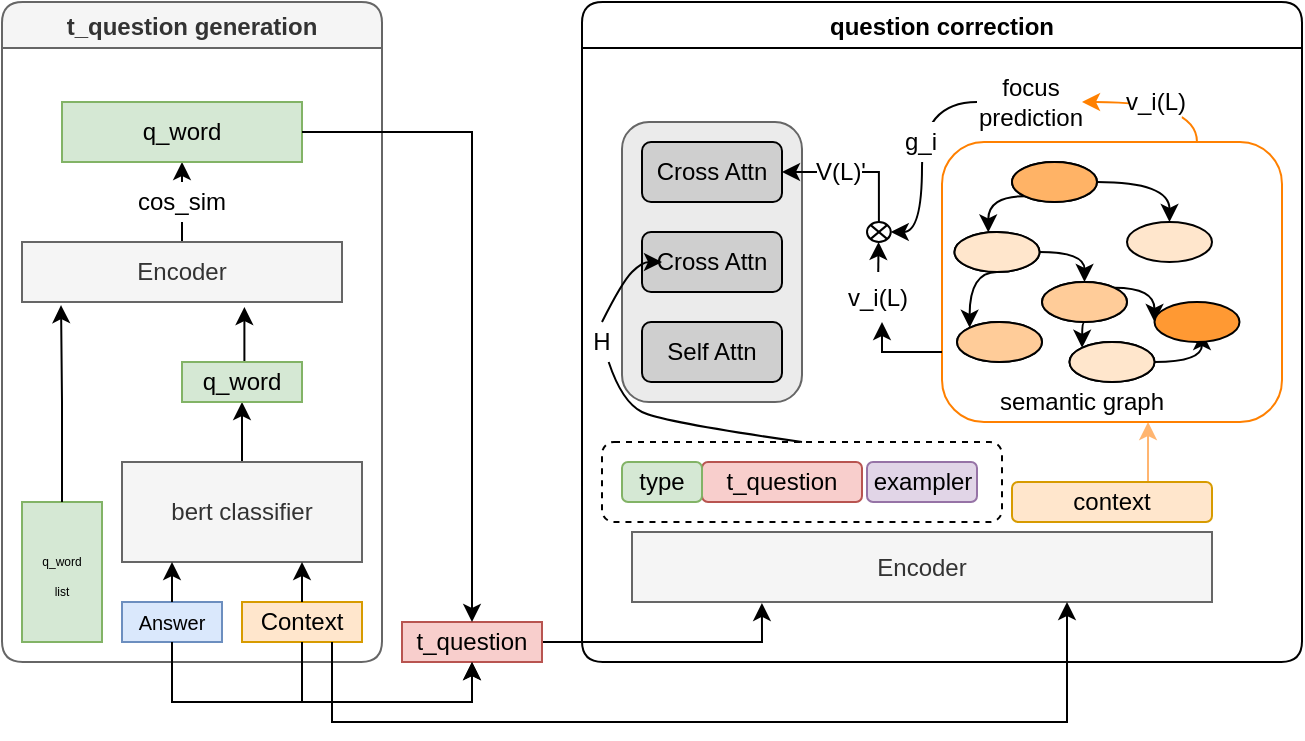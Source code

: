 <mxfile version="15.0.3" type="github">
  <diagram id="S8AlOiojRNY4c0uM1orp" name="Page-1">
    <mxGraphModel dx="785" dy="485" grid="1" gridSize="10" guides="1" tooltips="1" connect="1" arrows="1" fold="1" page="1" pageScale="1" pageWidth="827" pageHeight="1169" math="0" shadow="0">
      <root>
        <mxCell id="0" />
        <mxCell id="1" parent="0" />
        <mxCell id="9eYaoPTUDX6HVux03ysD-3" value="t_question generation" style="swimlane;fillColor=#f5f5f5;strokeColor=#666666;fontColor=#333333;rounded=1;" vertex="1" parent="1">
          <mxGeometry x="20" y="40" width="190" height="330" as="geometry">
            <mxRectangle x="20" y="40" width="160" height="23" as="alternateBounds" />
          </mxGeometry>
        </mxCell>
        <mxCell id="9eYaoPTUDX6HVux03ysD-5" value="Context" style="rounded=0;whiteSpace=wrap;html=1;fillColor=#ffe6cc;strokeColor=#d79b00;" vertex="1" parent="9eYaoPTUDX6HVux03ysD-3">
          <mxGeometry x="120" y="300" width="60" height="20" as="geometry" />
        </mxCell>
        <mxCell id="9eYaoPTUDX6HVux03ysD-8" value="&lt;font style=&quot;font-size: 10px&quot;&gt;Answer&lt;/font&gt;" style="rounded=0;whiteSpace=wrap;html=1;fillColor=#dae8fc;strokeColor=#6c8ebf;" vertex="1" parent="9eYaoPTUDX6HVux03ysD-3">
          <mxGeometry x="60" y="300" width="50" height="20" as="geometry" />
        </mxCell>
        <mxCell id="9eYaoPTUDX6HVux03ysD-38" style="edgeStyle=orthogonalEdgeStyle;rounded=0;orthogonalLoop=1;jettySize=auto;html=1;exitX=0.5;exitY=0;exitDx=0;exitDy=0;entryX=0.5;entryY=1;entryDx=0;entryDy=0;" edge="1" parent="9eYaoPTUDX6HVux03ysD-3" source="9eYaoPTUDX6HVux03ysD-9" target="9eYaoPTUDX6HVux03ysD-15">
          <mxGeometry relative="1" as="geometry" />
        </mxCell>
        <mxCell id="9eYaoPTUDX6HVux03ysD-9" value="bert classifier" style="rounded=0;whiteSpace=wrap;html=1;fillColor=#f5f5f5;strokeColor=#666666;fontColor=#333333;" vertex="1" parent="9eYaoPTUDX6HVux03ysD-3">
          <mxGeometry x="60" y="230" width="120" height="50" as="geometry" />
        </mxCell>
        <mxCell id="9eYaoPTUDX6HVux03ysD-10" value="&lt;font style=&quot;font-size: 6px&quot;&gt;q_word&lt;br style=&quot;font-size: 6px&quot;&gt;list&lt;/font&gt;" style="rounded=0;whiteSpace=wrap;html=1;fillColor=#d5e8d4;strokeColor=#82b366;" vertex="1" parent="9eYaoPTUDX6HVux03ysD-3">
          <mxGeometry x="10" y="250" width="40" height="70" as="geometry" />
        </mxCell>
        <mxCell id="9eYaoPTUDX6HVux03ysD-12" value="" style="endArrow=classic;html=1;exitX=0.5;exitY=0;exitDx=0;exitDy=0;entryX=0.75;entryY=1;entryDx=0;entryDy=0;" edge="1" parent="9eYaoPTUDX6HVux03ysD-3" source="9eYaoPTUDX6HVux03ysD-5" target="9eYaoPTUDX6HVux03ysD-9">
          <mxGeometry width="50" height="50" relative="1" as="geometry">
            <mxPoint x="170" y="270" as="sourcePoint" />
            <mxPoint x="220" y="220" as="targetPoint" />
          </mxGeometry>
        </mxCell>
        <mxCell id="9eYaoPTUDX6HVux03ysD-20" style="edgeStyle=orthogonalEdgeStyle;rounded=0;orthogonalLoop=1;jettySize=auto;html=1;exitX=0.5;exitY=0;exitDx=0;exitDy=0;entryX=0.695;entryY=1.084;entryDx=0;entryDy=0;entryPerimeter=0;" edge="1" parent="9eYaoPTUDX6HVux03ysD-3" source="9eYaoPTUDX6HVux03ysD-15" target="9eYaoPTUDX6HVux03ysD-17">
          <mxGeometry relative="1" as="geometry" />
        </mxCell>
        <mxCell id="9eYaoPTUDX6HVux03ysD-15" value="q_word" style="whiteSpace=wrap;html=1;rounded=0;strokeColor=#82b366;fillColor=#d5e8d4;" vertex="1" parent="9eYaoPTUDX6HVux03ysD-3">
          <mxGeometry x="90" y="180" width="60" height="20" as="geometry" />
        </mxCell>
        <mxCell id="9eYaoPTUDX6HVux03ysD-22" value="" style="edgeStyle=orthogonalEdgeStyle;rounded=0;orthogonalLoop=1;jettySize=auto;html=1;" edge="1" parent="9eYaoPTUDX6HVux03ysD-3" source="9eYaoPTUDX6HVux03ysD-17" target="9eYaoPTUDX6HVux03ysD-21">
          <mxGeometry relative="1" as="geometry" />
        </mxCell>
        <mxCell id="9eYaoPTUDX6HVux03ysD-17" value="Encoder" style="rounded=0;whiteSpace=wrap;html=1;fillColor=#f5f5f5;strokeColor=#666666;fontColor=#333333;" vertex="1" parent="9eYaoPTUDX6HVux03ysD-3">
          <mxGeometry x="10" y="120" width="160" height="30" as="geometry" />
        </mxCell>
        <mxCell id="9eYaoPTUDX6HVux03ysD-18" style="edgeStyle=orthogonalEdgeStyle;rounded=0;orthogonalLoop=1;jettySize=auto;html=1;entryX=0.122;entryY=1.052;entryDx=0;entryDy=0;entryPerimeter=0;" edge="1" parent="9eYaoPTUDX6HVux03ysD-3" source="9eYaoPTUDX6HVux03ysD-10" target="9eYaoPTUDX6HVux03ysD-17">
          <mxGeometry relative="1" as="geometry">
            <mxPoint x="30" y="230" as="targetPoint" />
          </mxGeometry>
        </mxCell>
        <mxCell id="9eYaoPTUDX6HVux03ysD-21" value="q_word" style="whiteSpace=wrap;html=1;rounded=0;fillColor=#d5e8d4;strokeColor=#82b366;" vertex="1" parent="9eYaoPTUDX6HVux03ysD-3">
          <mxGeometry x="30" y="50" width="120" height="30" as="geometry" />
        </mxCell>
        <mxCell id="9eYaoPTUDX6HVux03ysD-24" value="cos_sim" style="text;html=1;strokeColor=none;align=center;verticalAlign=middle;whiteSpace=wrap;rounded=0;fillColor=#ffffff;" vertex="1" parent="9eYaoPTUDX6HVux03ysD-3">
          <mxGeometry x="70" y="90" width="40" height="20" as="geometry" />
        </mxCell>
        <mxCell id="9eYaoPTUDX6HVux03ysD-4" value="question correction" style="swimlane;rounded=1;" vertex="1" parent="1">
          <mxGeometry x="310" y="40" width="360" height="330" as="geometry" />
        </mxCell>
        <mxCell id="9eYaoPTUDX6HVux03ysD-35" value="Encoder" style="rounded=0;whiteSpace=wrap;html=1;fillColor=#f5f5f5;strokeColor=#666666;fontColor=#333333;" vertex="1" parent="9eYaoPTUDX6HVux03ysD-4">
          <mxGeometry x="25" y="265" width="290" height="35" as="geometry" />
        </mxCell>
        <mxCell id="9eYaoPTUDX6HVux03ysD-43" value="t_question" style="rounded=1;whiteSpace=wrap;html=1;fillColor=#f8cecc;strokeColor=#b85450;" vertex="1" parent="9eYaoPTUDX6HVux03ysD-4">
          <mxGeometry x="60" y="230" width="80" height="20" as="geometry" />
        </mxCell>
        <mxCell id="9eYaoPTUDX6HVux03ysD-61" style="edgeStyle=orthogonalEdgeStyle;rounded=0;orthogonalLoop=1;jettySize=auto;html=1;exitX=0.5;exitY=0;exitDx=0;exitDy=0;entryX=0.606;entryY=1;entryDx=0;entryDy=0;entryPerimeter=0;strokeColor=#FFB570;" edge="1" parent="9eYaoPTUDX6HVux03ysD-4" source="9eYaoPTUDX6HVux03ysD-44" target="9eYaoPTUDX6HVux03ysD-59">
          <mxGeometry relative="1" as="geometry" />
        </mxCell>
        <mxCell id="9eYaoPTUDX6HVux03ysD-44" value="context" style="rounded=1;whiteSpace=wrap;html=1;fillColor=#ffe6cc;strokeColor=#d79b00;" vertex="1" parent="9eYaoPTUDX6HVux03ysD-4">
          <mxGeometry x="215" y="240" width="100" height="20" as="geometry" />
        </mxCell>
        <mxCell id="9eYaoPTUDX6HVux03ysD-46" value="exampler" style="rounded=1;whiteSpace=wrap;html=1;fillColor=#e1d5e7;strokeColor=#9673a6;" vertex="1" parent="9eYaoPTUDX6HVux03ysD-4">
          <mxGeometry x="142.5" y="230" width="55" height="20" as="geometry" />
        </mxCell>
        <mxCell id="9eYaoPTUDX6HVux03ysD-47" value="" style="rounded=1;whiteSpace=wrap;html=1;fillColor=none;dashed=1;" vertex="1" parent="9eYaoPTUDX6HVux03ysD-4">
          <mxGeometry x="10" y="220" width="200" height="40" as="geometry" />
        </mxCell>
        <mxCell id="9eYaoPTUDX6HVux03ysD-45" value="type" style="rounded=1;whiteSpace=wrap;html=1;fillColor=#d5e8d4;strokeColor=#82b366;" vertex="1" parent="9eYaoPTUDX6HVux03ysD-4">
          <mxGeometry x="20" y="230" width="40" height="20" as="geometry" />
        </mxCell>
        <mxCell id="9eYaoPTUDX6HVux03ysD-49" value="" style="rounded=1;whiteSpace=wrap;html=1;strokeColor=#666666;fontColor=#333333;fillColor=#EBEBEB;" vertex="1" parent="9eYaoPTUDX6HVux03ysD-4">
          <mxGeometry x="20" y="60" width="90" height="140" as="geometry" />
        </mxCell>
        <mxCell id="9eYaoPTUDX6HVux03ysD-50" value="Self Attn" style="rounded=1;whiteSpace=wrap;html=1;fillColor=#CFCFCF;" vertex="1" parent="9eYaoPTUDX6HVux03ysD-4">
          <mxGeometry x="30" y="160" width="70" height="30" as="geometry" />
        </mxCell>
        <mxCell id="9eYaoPTUDX6HVux03ysD-52" value="Cross Attn" style="rounded=1;whiteSpace=wrap;html=1;fillColor=#CFCFCF;" vertex="1" parent="9eYaoPTUDX6HVux03ysD-4">
          <mxGeometry x="30" y="115" width="70" height="30" as="geometry" />
        </mxCell>
        <mxCell id="9eYaoPTUDX6HVux03ysD-51" value="Cross Attn" style="rounded=1;whiteSpace=wrap;html=1;fillColor=#CFCFCF;" vertex="1" parent="9eYaoPTUDX6HVux03ysD-4">
          <mxGeometry x="30" y="70" width="70" height="30" as="geometry" />
        </mxCell>
        <mxCell id="9eYaoPTUDX6HVux03ysD-57" value="H" style="rounded=1;whiteSpace=wrap;html=1;strokeColor=none;fillColor=none;" vertex="1" parent="9eYaoPTUDX6HVux03ysD-4">
          <mxGeometry x="-5" y="160" width="30" height="20" as="geometry" />
        </mxCell>
        <mxCell id="9eYaoPTUDX6HVux03ysD-58" value="" style="curved=1;endArrow=none;html=1;exitX=0.5;exitY=0;exitDx=0;exitDy=0;" edge="1" parent="9eYaoPTUDX6HVux03ysD-4" source="9eYaoPTUDX6HVux03ysD-47" target="9eYaoPTUDX6HVux03ysD-57">
          <mxGeometry width="50" height="50" relative="1" as="geometry">
            <mxPoint x="110" y="220" as="sourcePoint" />
            <mxPoint x="70" y="130" as="targetPoint" />
            <Array as="points">
              <mxPoint x="40" y="210" />
              <mxPoint x="20" y="200" />
            </Array>
          </mxGeometry>
        </mxCell>
        <mxCell id="9eYaoPTUDX6HVux03ysD-59" value="" style="rounded=1;whiteSpace=wrap;html=1;fillColor=none;strokeColor=#FF8000;" vertex="1" parent="9eYaoPTUDX6HVux03ysD-4">
          <mxGeometry x="180" y="70" width="170" height="140" as="geometry" />
        </mxCell>
        <mxCell id="9eYaoPTUDX6HVux03ysD-110" style="edgeStyle=orthogonalEdgeStyle;curved=1;orthogonalLoop=1;jettySize=auto;html=1;exitX=0;exitY=1;exitDx=0;exitDy=0;entryX=0.397;entryY=0.01;entryDx=0;entryDy=0;entryPerimeter=0;" edge="1" parent="9eYaoPTUDX6HVux03ysD-4" source="9eYaoPTUDX6HVux03ysD-63" target="9eYaoPTUDX6HVux03ysD-96">
          <mxGeometry relative="1" as="geometry" />
        </mxCell>
        <mxCell id="9eYaoPTUDX6HVux03ysD-63" value="" style="ellipse;whiteSpace=wrap;html=1;rounded=1;fillColor=#FFB366;" vertex="1" parent="9eYaoPTUDX6HVux03ysD-4">
          <mxGeometry x="215" y="80" width="42.5" height="20" as="geometry" />
        </mxCell>
        <mxCell id="9eYaoPTUDX6HVux03ysD-98" value="" style="ellipse;whiteSpace=wrap;html=1;rounded=1;fillColor=#FFCC99;" vertex="1" parent="9eYaoPTUDX6HVux03ysD-4">
          <mxGeometry x="187.5" y="160" width="42.5" height="20" as="geometry" />
        </mxCell>
        <mxCell id="9eYaoPTUDX6HVux03ysD-113" style="edgeStyle=orthogonalEdgeStyle;curved=1;orthogonalLoop=1;jettySize=auto;html=1;exitX=0.5;exitY=1;exitDx=0;exitDy=0;entryX=0;entryY=0;entryDx=0;entryDy=0;" edge="1" parent="9eYaoPTUDX6HVux03ysD-4" source="9eYaoPTUDX6HVux03ysD-99" target="9eYaoPTUDX6HVux03ysD-100">
          <mxGeometry relative="1" as="geometry" />
        </mxCell>
        <mxCell id="9eYaoPTUDX6HVux03ysD-116" style="edgeStyle=orthogonalEdgeStyle;curved=1;orthogonalLoop=1;jettySize=auto;html=1;exitX=1;exitY=0;exitDx=0;exitDy=0;entryX=0;entryY=0.5;entryDx=0;entryDy=0;" edge="1" parent="9eYaoPTUDX6HVux03ysD-4" source="9eYaoPTUDX6HVux03ysD-99" target="9eYaoPTUDX6HVux03ysD-111">
          <mxGeometry relative="1" as="geometry" />
        </mxCell>
        <mxCell id="9eYaoPTUDX6HVux03ysD-99" value="" style="ellipse;whiteSpace=wrap;html=1;rounded=1;fillColor=#FFCC99;" vertex="1" parent="9eYaoPTUDX6HVux03ysD-4">
          <mxGeometry x="230" y="140" width="42.5" height="20" as="geometry" />
        </mxCell>
        <mxCell id="9eYaoPTUDX6HVux03ysD-112" style="edgeStyle=orthogonalEdgeStyle;curved=1;orthogonalLoop=1;jettySize=auto;html=1;exitX=1;exitY=0.5;exitDx=0;exitDy=0;entryX=0.559;entryY=0.75;entryDx=0;entryDy=0;entryPerimeter=0;" edge="1" parent="9eYaoPTUDX6HVux03ysD-4" source="9eYaoPTUDX6HVux03ysD-100" target="9eYaoPTUDX6HVux03ysD-111">
          <mxGeometry relative="1" as="geometry" />
        </mxCell>
        <mxCell id="9eYaoPTUDX6HVux03ysD-100" value="" style="ellipse;whiteSpace=wrap;html=1;rounded=1;fillColor=#ffe6cc;" vertex="1" parent="9eYaoPTUDX6HVux03ysD-4">
          <mxGeometry x="243.75" y="170" width="42.5" height="20" as="geometry" />
        </mxCell>
        <mxCell id="9eYaoPTUDX6HVux03ysD-107" style="edgeStyle=orthogonalEdgeStyle;curved=1;orthogonalLoop=1;jettySize=auto;html=1;exitX=0.5;exitY=1;exitDx=0;exitDy=0;entryX=0;entryY=0;entryDx=0;entryDy=0;" edge="1" parent="9eYaoPTUDX6HVux03ysD-4" source="9eYaoPTUDX6HVux03ysD-96" target="9eYaoPTUDX6HVux03ysD-98">
          <mxGeometry relative="1" as="geometry" />
        </mxCell>
        <mxCell id="9eYaoPTUDX6HVux03ysD-108" style="edgeStyle=orthogonalEdgeStyle;curved=1;orthogonalLoop=1;jettySize=auto;html=1;exitX=1;exitY=0.5;exitDx=0;exitDy=0;entryX=0.5;entryY=0;entryDx=0;entryDy=0;" edge="1" parent="9eYaoPTUDX6HVux03ysD-4" source="9eYaoPTUDX6HVux03ysD-96" target="9eYaoPTUDX6HVux03ysD-99">
          <mxGeometry relative="1" as="geometry" />
        </mxCell>
        <mxCell id="9eYaoPTUDX6HVux03ysD-96" value="" style="ellipse;whiteSpace=wrap;html=1;rounded=1;fillColor=#ffe6cc;" vertex="1" parent="9eYaoPTUDX6HVux03ysD-4">
          <mxGeometry x="186.25" y="115" width="42.5" height="20" as="geometry" />
        </mxCell>
        <mxCell id="9eYaoPTUDX6HVux03ysD-102" value="semantic graph" style="text;html=1;strokeColor=none;fillColor=none;align=center;verticalAlign=middle;whiteSpace=wrap;rounded=0;" vertex="1" parent="9eYaoPTUDX6HVux03ysD-4">
          <mxGeometry x="190" y="190" width="120" height="20" as="geometry" />
        </mxCell>
        <mxCell id="9eYaoPTUDX6HVux03ysD-111" value="" style="ellipse;whiteSpace=wrap;html=1;rounded=1;fillColor=#FF9933;" vertex="1" parent="9eYaoPTUDX6HVux03ysD-4">
          <mxGeometry x="286.25" y="150" width="42.5" height="20" as="geometry" />
        </mxCell>
        <mxCell id="9eYaoPTUDX6HVux03ysD-120" value="v_i(L)" style="rounded=1;whiteSpace=wrap;html=1;strokeColor=none;" vertex="1" parent="9eYaoPTUDX6HVux03ysD-4">
          <mxGeometry x="130" y="135" width="36.25" height="25" as="geometry" />
        </mxCell>
        <mxCell id="9eYaoPTUDX6HVux03ysD-123" style="edgeStyle=orthogonalEdgeStyle;rounded=0;orthogonalLoop=1;jettySize=auto;html=1;entryX=1;entryY=0.5;entryDx=0;entryDy=0;strokeColor=#000000;" edge="1" parent="9eYaoPTUDX6HVux03ysD-4" source="9eYaoPTUDX6HVux03ysD-122" target="9eYaoPTUDX6HVux03ysD-51">
          <mxGeometry relative="1" as="geometry">
            <Array as="points">
              <mxPoint x="148" y="85" />
            </Array>
          </mxGeometry>
        </mxCell>
        <mxCell id="9eYaoPTUDX6HVux03ysD-122" value="" style="verticalLabelPosition=bottom;verticalAlign=top;html=1;shape=mxgraph.flowchart.or;rounded=1;" vertex="1" parent="9eYaoPTUDX6HVux03ysD-4">
          <mxGeometry x="142.5" y="110" width="11.88" height="10" as="geometry" />
        </mxCell>
        <mxCell id="9eYaoPTUDX6HVux03ysD-127" style="edgeStyle=orthogonalEdgeStyle;orthogonalLoop=1;jettySize=auto;html=1;exitX=0;exitY=0.5;exitDx=0;exitDy=0;entryX=1;entryY=0.5;entryDx=0;entryDy=0;entryPerimeter=0;strokeColor=#000000;curved=1;" edge="1" parent="9eYaoPTUDX6HVux03ysD-4" source="9eYaoPTUDX6HVux03ysD-125" target="9eYaoPTUDX6HVux03ysD-122">
          <mxGeometry relative="1" as="geometry">
            <Array as="points">
              <mxPoint x="170" y="50" />
              <mxPoint x="170" y="115" />
            </Array>
          </mxGeometry>
        </mxCell>
        <mxCell id="9eYaoPTUDX6HVux03ysD-125" value="focus prediction" style="rounded=1;whiteSpace=wrap;html=1;strokeColor=none;" vertex="1" parent="9eYaoPTUDX6HVux03ysD-4">
          <mxGeometry x="197.5" y="40" width="52.5" height="20" as="geometry" />
        </mxCell>
        <mxCell id="9eYaoPTUDX6HVux03ysD-128" value="g_i" style="rounded=1;whiteSpace=wrap;html=1;strokeColor=none;" vertex="1" parent="9eYaoPTUDX6HVux03ysD-4">
          <mxGeometry x="159.25" y="60" width="20.75" height="20" as="geometry" />
        </mxCell>
        <mxCell id="9eYaoPTUDX6HVux03ysD-140" style="edgeStyle=orthogonalEdgeStyle;curved=1;orthogonalLoop=1;jettySize=auto;html=1;exitX=0.75;exitY=0;exitDx=0;exitDy=0;entryX=1;entryY=0.5;entryDx=0;entryDy=0;strokeColor=#FF8000;" edge="1" parent="9eYaoPTUDX6HVux03ysD-4" source="9eYaoPTUDX6HVux03ysD-59" target="9eYaoPTUDX6HVux03ysD-125">
          <mxGeometry relative="1" as="geometry">
            <mxPoint x="270" y="50.0" as="targetPoint" />
            <Array as="points">
              <mxPoint x="308" y="50" />
            </Array>
          </mxGeometry>
        </mxCell>
        <mxCell id="9eYaoPTUDX6HVux03ysD-138" value="v_i(L)" style="rounded=1;whiteSpace=wrap;html=1;strokeColor=none;" vertex="1" parent="9eYaoPTUDX6HVux03ysD-4">
          <mxGeometry x="273.75" y="40" width="26.25" height="20" as="geometry" />
        </mxCell>
        <mxCell id="9eYaoPTUDX6HVux03ysD-144" value="V(L)&#39;" style="rounded=0;whiteSpace=wrap;html=1;fillColor=#ffffff;strokeColor=none;" vertex="1" parent="9eYaoPTUDX6HVux03ysD-4">
          <mxGeometry x="117.5" y="75" width="22.5" height="20" as="geometry" />
        </mxCell>
        <mxCell id="9eYaoPTUDX6HVux03ysD-146" value="" style="ellipse;whiteSpace=wrap;html=1;rounded=1;fillColor=#FFB366;" vertex="1" parent="9eYaoPTUDX6HVux03ysD-4">
          <mxGeometry x="215" y="80" width="42.5" height="20" as="geometry" />
        </mxCell>
        <mxCell id="9eYaoPTUDX6HVux03ysD-147" value="" style="ellipse;whiteSpace=wrap;html=1;rounded=1;fillColor=#ffe6cc;" vertex="1" parent="9eYaoPTUDX6HVux03ysD-4">
          <mxGeometry x="186.25" y="115" width="42.5" height="20" as="geometry" />
        </mxCell>
        <mxCell id="9eYaoPTUDX6HVux03ysD-148" value="" style="ellipse;whiteSpace=wrap;html=1;rounded=1;fillColor=#FFCC99;" vertex="1" parent="9eYaoPTUDX6HVux03ysD-4">
          <mxGeometry x="187.5" y="160" width="42.5" height="20" as="geometry" />
        </mxCell>
        <mxCell id="9eYaoPTUDX6HVux03ysD-149" value="" style="ellipse;whiteSpace=wrap;html=1;rounded=1;fillColor=#FFCC99;" vertex="1" parent="9eYaoPTUDX6HVux03ysD-4">
          <mxGeometry x="230" y="140" width="42.5" height="20" as="geometry" />
        </mxCell>
        <mxCell id="9eYaoPTUDX6HVux03ysD-150" value="" style="ellipse;whiteSpace=wrap;html=1;rounded=1;fillColor=#ffe6cc;" vertex="1" parent="9eYaoPTUDX6HVux03ysD-4">
          <mxGeometry x="243.75" y="170" width="42.5" height="20" as="geometry" />
        </mxCell>
        <mxCell id="9eYaoPTUDX6HVux03ysD-153" value="" style="ellipse;whiteSpace=wrap;html=1;rounded=1;fillColor=#ffe6cc;" vertex="1" parent="9eYaoPTUDX6HVux03ysD-4">
          <mxGeometry x="272.5" y="110" width="42.5" height="20" as="geometry" />
        </mxCell>
        <mxCell id="9eYaoPTUDX6HVux03ysD-154" style="edgeStyle=orthogonalEdgeStyle;curved=1;orthogonalLoop=1;jettySize=auto;html=1;exitX=1;exitY=0.5;exitDx=0;exitDy=0;entryX=0.5;entryY=0;entryDx=0;entryDy=0;" edge="1" source="9eYaoPTUDX6HVux03ysD-146" target="9eYaoPTUDX6HVux03ysD-153" parent="9eYaoPTUDX6HVux03ysD-4">
          <mxGeometry relative="1" as="geometry" />
        </mxCell>
        <mxCell id="9eYaoPTUDX6HVux03ysD-11" value="" style="endArrow=classic;html=1;exitX=0.5;exitY=0;exitDx=0;exitDy=0;" edge="1" parent="1" source="9eYaoPTUDX6HVux03ysD-8">
          <mxGeometry width="50" height="50" relative="1" as="geometry">
            <mxPoint x="190" y="310" as="sourcePoint" />
            <mxPoint x="105" y="320" as="targetPoint" />
          </mxGeometry>
        </mxCell>
        <mxCell id="9eYaoPTUDX6HVux03ysD-39" style="edgeStyle=orthogonalEdgeStyle;rounded=0;orthogonalLoop=1;jettySize=auto;html=1;exitX=1;exitY=0.5;exitDx=0;exitDy=0;entryX=0.224;entryY=1.014;entryDx=0;entryDy=0;entryPerimeter=0;" edge="1" parent="1" source="9eYaoPTUDX6HVux03ysD-25" target="9eYaoPTUDX6HVux03ysD-35">
          <mxGeometry relative="1" as="geometry" />
        </mxCell>
        <mxCell id="9eYaoPTUDX6HVux03ysD-25" value="t_question" style="rounded=0;whiteSpace=wrap;html=1;fillColor=#f8cecc;strokeColor=#b85450;" vertex="1" parent="1">
          <mxGeometry x="220" y="350" width="70" height="20" as="geometry" />
        </mxCell>
        <mxCell id="9eYaoPTUDX6HVux03ysD-27" style="edgeStyle=orthogonalEdgeStyle;rounded=0;orthogonalLoop=1;jettySize=auto;html=1;entryX=0.5;entryY=1;entryDx=0;entryDy=0;entryPerimeter=0;exitX=0.5;exitY=1;exitDx=0;exitDy=0;" edge="1" parent="1" source="9eYaoPTUDX6HVux03ysD-5" target="9eYaoPTUDX6HVux03ysD-25">
          <mxGeometry relative="1" as="geometry">
            <mxPoint x="170" y="410" as="sourcePoint" />
          </mxGeometry>
        </mxCell>
        <mxCell id="9eYaoPTUDX6HVux03ysD-30" style="edgeStyle=orthogonalEdgeStyle;rounded=0;orthogonalLoop=1;jettySize=auto;html=1;exitX=0.5;exitY=1;exitDx=0;exitDy=0;entryX=0.5;entryY=1;entryDx=0;entryDy=0;" edge="1" parent="1" source="9eYaoPTUDX6HVux03ysD-8" target="9eYaoPTUDX6HVux03ysD-25">
          <mxGeometry relative="1" as="geometry" />
        </mxCell>
        <mxCell id="9eYaoPTUDX6HVux03ysD-31" style="edgeStyle=orthogonalEdgeStyle;rounded=0;orthogonalLoop=1;jettySize=auto;html=1;exitX=1;exitY=0.5;exitDx=0;exitDy=0;entryX=0.5;entryY=0;entryDx=0;entryDy=0;" edge="1" parent="1" source="9eYaoPTUDX6HVux03ysD-21" target="9eYaoPTUDX6HVux03ysD-25">
          <mxGeometry relative="1" as="geometry" />
        </mxCell>
        <mxCell id="9eYaoPTUDX6HVux03ysD-42" style="edgeStyle=orthogonalEdgeStyle;rounded=0;orthogonalLoop=1;jettySize=auto;html=1;exitX=0.75;exitY=1;exitDx=0;exitDy=0;entryX=0.75;entryY=1;entryDx=0;entryDy=0;" edge="1" parent="1" source="9eYaoPTUDX6HVux03ysD-5" target="9eYaoPTUDX6HVux03ysD-35">
          <mxGeometry relative="1" as="geometry">
            <Array as="points">
              <mxPoint x="185" y="400" />
              <mxPoint x="553" y="400" />
            </Array>
          </mxGeometry>
        </mxCell>
        <mxCell id="9eYaoPTUDX6HVux03ysD-55" value="" style="curved=1;endArrow=classic;html=1;exitX=0.5;exitY=0;exitDx=0;exitDy=0;startArrow=none;" edge="1" parent="1" source="9eYaoPTUDX6HVux03ysD-57">
          <mxGeometry width="50" height="50" relative="1" as="geometry">
            <mxPoint x="330" y="220" as="sourcePoint" />
            <mxPoint x="350" y="170" as="targetPoint" />
            <Array as="points">
              <mxPoint x="330" y="180" />
              <mxPoint x="340" y="170" />
            </Array>
          </mxGeometry>
        </mxCell>
        <mxCell id="9eYaoPTUDX6HVux03ysD-118" style="edgeStyle=orthogonalEdgeStyle;orthogonalLoop=1;jettySize=auto;html=1;exitX=0;exitY=0.75;exitDx=0;exitDy=0;strokeColor=#000000;rounded=0;" edge="1" parent="1" source="9eYaoPTUDX6HVux03ysD-59">
          <mxGeometry relative="1" as="geometry">
            <mxPoint x="460" y="200" as="targetPoint" />
            <Array as="points">
              <mxPoint x="460" y="215" />
            </Array>
          </mxGeometry>
        </mxCell>
        <mxCell id="9eYaoPTUDX6HVux03ysD-121" style="edgeStyle=orthogonalEdgeStyle;rounded=0;orthogonalLoop=1;jettySize=auto;html=1;exitX=0.5;exitY=0;exitDx=0;exitDy=0;strokeColor=#000000;" edge="1" parent="1" source="9eYaoPTUDX6HVux03ysD-120">
          <mxGeometry relative="1" as="geometry">
            <mxPoint x="458.276" y="160" as="targetPoint" />
          </mxGeometry>
        </mxCell>
      </root>
    </mxGraphModel>
  </diagram>
</mxfile>
